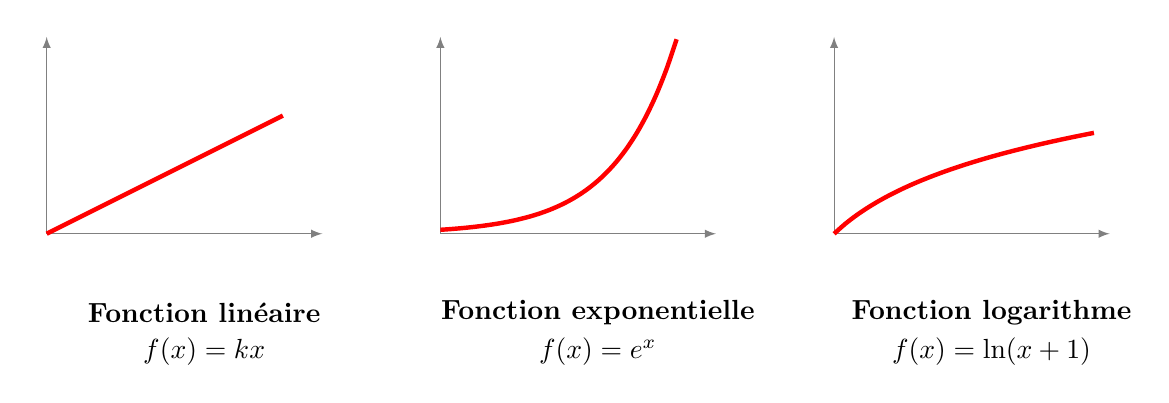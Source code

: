 \begin{tikzpicture}[scale=1]

\begin{scope}
\draw[->,>=latex, gray] (0,0)--(3.5,0) node[below,black] {};
\draw[->,>=latex, gray] (0,0)--(0,2.5) node[left, black] {};

\draw[ultra thick, color=red,domain=0:3,smooth] plot (\x,{0.5*\x});

\node at (2,-1) {\bf Fonction linéaire};
\node at (2,-1.5) {$f(x) = kx$};
\end{scope}

\begin{scope}[xshift=5cm]
\draw[->,>=latex, gray] (0,0)--(3.5,0) node[below,black] {};
\draw[->,>=latex, gray] (0,0)--(0,2.5) node[left, black] {};

\draw[ultra thick, color=red,domain=0:3,smooth] plot (\x,{0.05*(exp(1.3*\x))});

\node at (2,-1) {\bf Fonction exponentielle};
\node at (2,-1.5) {$f(x) = e^x$};
\end{scope}


\begin{scope}[xshift=10cm]
\draw[->,>=latex, gray] (0,0)--(3.5,0) node[below,black] {};
\draw[->,>=latex, gray] (0,0)--(0,2.5) node[left, black] {};

\draw[ultra thick, color=red,domain=0:3.3,smooth] plot (\x,{(0.8*ln(1.2*\x+1))});

\node at (2,-1) {\bf Fonction logarithme};
\node at (2,-1.5) {$f(x) = \ln(x+1)$};
\end{scope}


\end{tikzpicture}